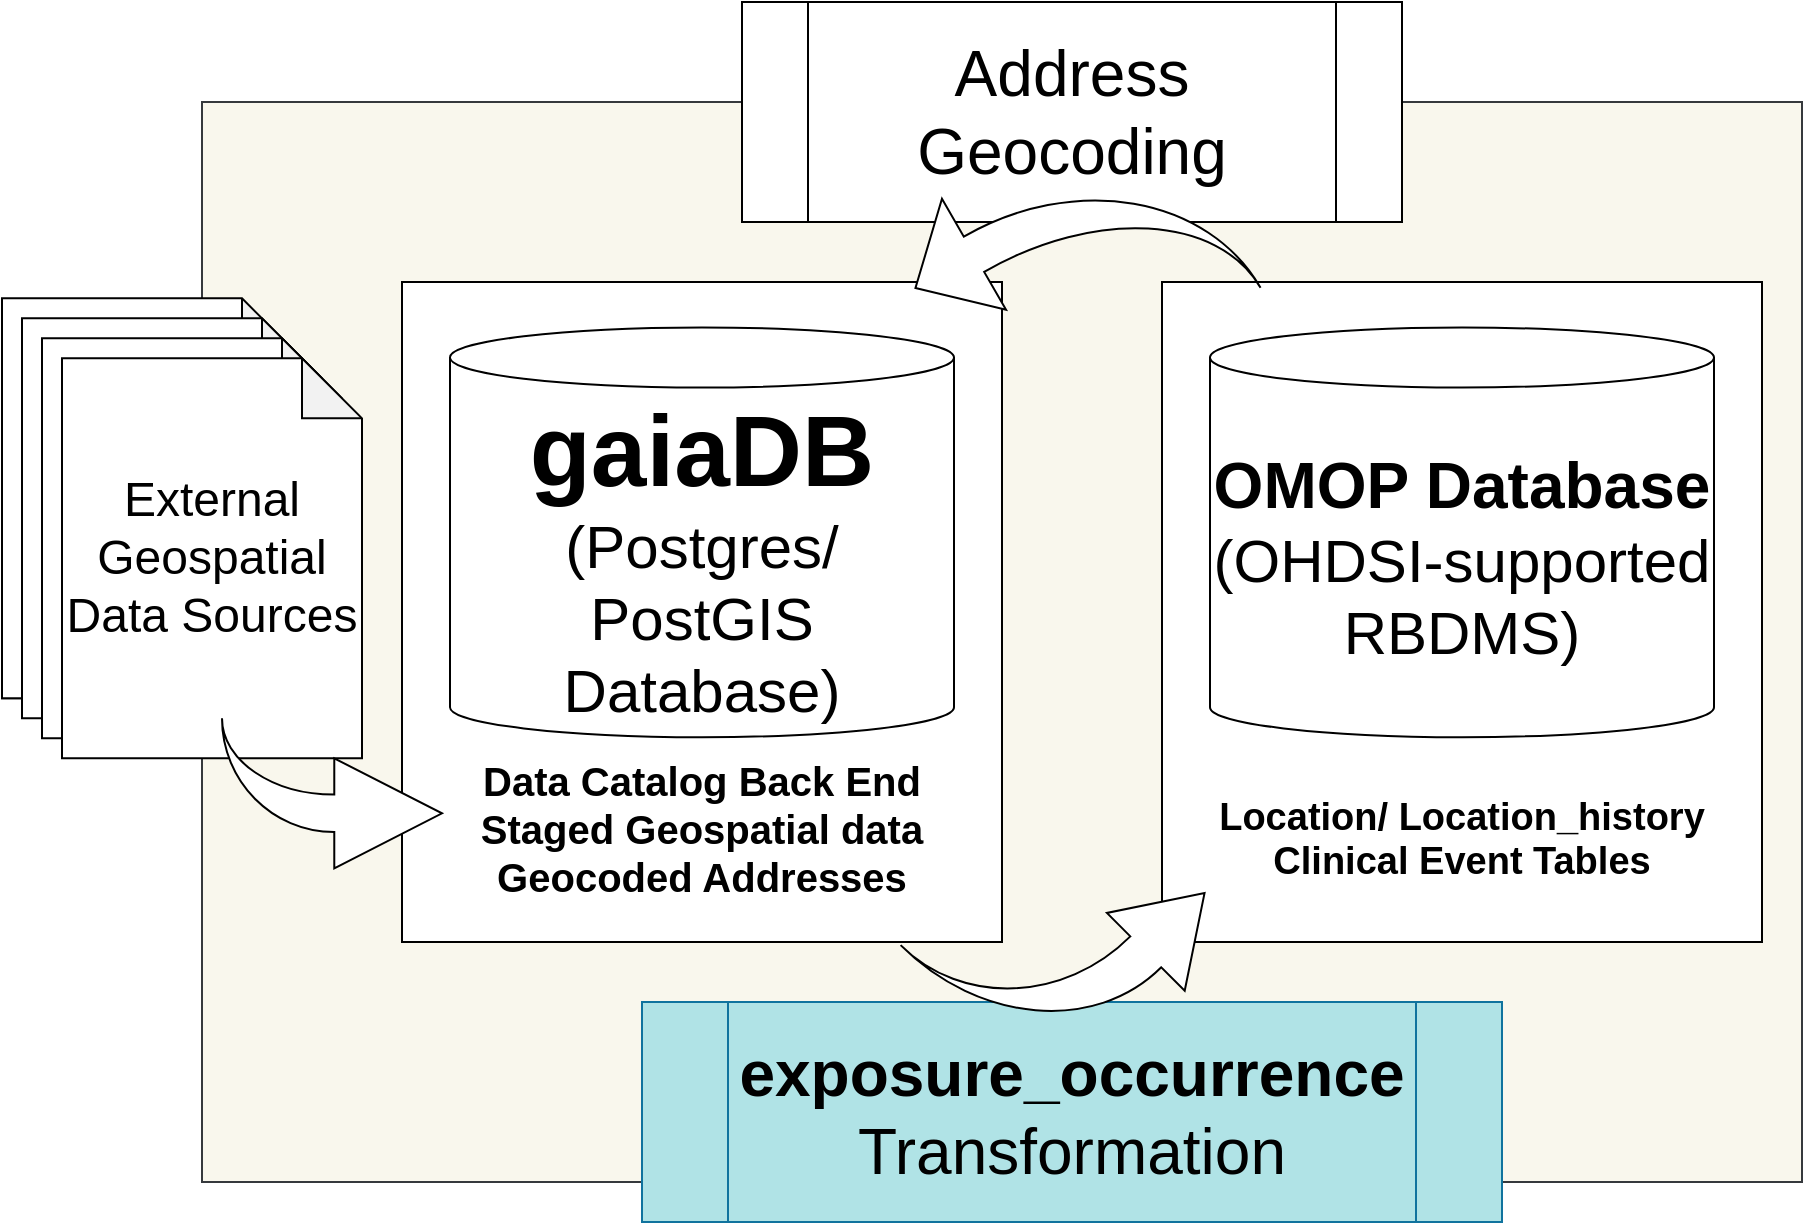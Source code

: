 <mxfile version="20.2.3" type="device"><diagram id="gLVy4hp98B4DtF4FeOcS" name="Page-1"><mxGraphModel dx="3131" dy="1236" grid="1" gridSize="10" guides="1" tooltips="1" connect="1" arrows="1" fold="1" page="1" pageScale="1" pageWidth="1100" pageHeight="850" math="0" shadow="0"><root><mxCell id="0"/><mxCell id="1" parent="0"/><mxCell id="hXZ1iEZXarufaJklGzPN-47" value="" style="rounded=0;whiteSpace=wrap;html=1;fillColor=#f9f7ed;strokeColor=#36393d;" parent="1" vertex="1"><mxGeometry x="90" y="100" width="800" height="540" as="geometry"/></mxCell><mxCell id="hXZ1iEZXarufaJklGzPN-24" value="&lt;font style=&quot;font-size: 32px;&quot;&gt;Address Geocoding&lt;/font&gt;" style="shape=process;whiteSpace=wrap;html=1;backgroundOutline=1;" parent="1" vertex="1"><mxGeometry x="360" y="50" width="330" height="110" as="geometry"/></mxCell><mxCell id="hXZ1iEZXarufaJklGzPN-53" value="" style="group" parent="1" vertex="1" connectable="0"><mxGeometry x="190" y="190" width="300" height="365" as="geometry"/></mxCell><mxCell id="hXZ1iEZXarufaJklGzPN-2" value="&lt;span style=&quot;font-size: 20px;&quot;&gt;&lt;b&gt;&lt;br&gt;&lt;br&gt;&lt;br&gt;&lt;br&gt;&lt;br&gt;&lt;br&gt;&lt;br&gt;&lt;br&gt;&lt;br&gt;&lt;br&gt;Data Catalog Back End&lt;br&gt;Staged Geospatial data&lt;br&gt;Geocoded Addresses&lt;br&gt;&lt;/b&gt;&lt;br&gt;&lt;/span&gt;" style="rounded=0;whiteSpace=wrap;html=1;" parent="hXZ1iEZXarufaJklGzPN-53" vertex="1"><mxGeometry width="300" height="330" as="geometry"/></mxCell><mxCell id="hXZ1iEZXarufaJklGzPN-20" value="&lt;font style=&quot;&quot;&gt;&lt;font style=&quot;font-size: 50px;&quot;&gt;&lt;b&gt;gaiaDB&lt;/b&gt;&lt;/font&gt;&lt;br&gt;&lt;span style=&quot;font-size: 30px;&quot;&gt;(Postgres/&lt;/span&gt;&lt;br&gt;&lt;span style=&quot;font-size: 30px;&quot;&gt;PostGIS Database)&lt;/span&gt;&lt;br&gt;&lt;/font&gt;" style="shape=cylinder3;whiteSpace=wrap;html=1;boundedLbl=1;backgroundOutline=1;size=15;" parent="hXZ1iEZXarufaJklGzPN-53" vertex="1"><mxGeometry x="24" y="22.759" width="252" height="204.828" as="geometry"/></mxCell><mxCell id="gjUbChlHazZ1MT7k-GcP-1" value="" style="shape=note;whiteSpace=wrap;html=1;backgroundOutline=1;darkOpacity=0.05;" vertex="1" parent="1"><mxGeometry x="-10" y="298.17" width="80" height="100" as="geometry"/></mxCell><mxCell id="gjUbChlHazZ1MT7k-GcP-2" value="" style="shape=note;whiteSpace=wrap;html=1;backgroundOutline=1;darkOpacity=0.05;" vertex="1" parent="1"><mxGeometry x="-10" y="198.17" width="150" height="200" as="geometry"/></mxCell><mxCell id="gjUbChlHazZ1MT7k-GcP-6" value="" style="shape=note;whiteSpace=wrap;html=1;backgroundOutline=1;darkOpacity=0.05;" vertex="1" parent="1"><mxGeometry y="208.17" width="150" height="200" as="geometry"/></mxCell><mxCell id="gjUbChlHazZ1MT7k-GcP-7" value="" style="shape=note;whiteSpace=wrap;html=1;backgroundOutline=1;darkOpacity=0.05;" vertex="1" parent="1"><mxGeometry x="10" y="218.17" width="150" height="200" as="geometry"/></mxCell><mxCell id="gjUbChlHazZ1MT7k-GcP-8" value="&lt;font style=&quot;font-size: 24px;&quot;&gt;External Geospatial Data Sources&lt;/font&gt;" style="shape=note;whiteSpace=wrap;html=1;backgroundOutline=1;darkOpacity=0.05;" vertex="1" parent="1"><mxGeometry x="20" y="228.17" width="150" height="200" as="geometry"/></mxCell><mxCell id="gjUbChlHazZ1MT7k-GcP-13" value="&lt;b&gt;exposure_occurrence &lt;/b&gt;Transformation" style="shape=process;whiteSpace=wrap;html=1;backgroundOutline=1;fontSize=32;fillColor=#B0E3E6;strokeColor=#10739e;" vertex="1" parent="1"><mxGeometry x="310" y="550" width="430" height="110" as="geometry"/></mxCell><mxCell id="gjUbChlHazZ1MT7k-GcP-9" value="" style="group" vertex="1" connectable="0" parent="1"><mxGeometry x="570" y="190" width="300" height="386.57" as="geometry"/></mxCell><mxCell id="gjUbChlHazZ1MT7k-GcP-10" value="&lt;span style=&quot;font-size: 19px;&quot;&gt;&lt;b&gt;&lt;br&gt;&lt;br&gt;&lt;br&gt;&lt;br&gt;&lt;br&gt;&lt;br&gt;&lt;br&gt;&lt;br&gt;&lt;br&gt;&lt;br&gt;Location/ Location_history&lt;br&gt;Clinical Event Tables&lt;/b&gt;&lt;br&gt;&lt;/span&gt;" style="rounded=0;whiteSpace=wrap;html=1;" vertex="1" parent="gjUbChlHazZ1MT7k-GcP-9"><mxGeometry width="300" height="330" as="geometry"/></mxCell><mxCell id="gjUbChlHazZ1MT7k-GcP-11" value="&lt;font style=&quot;&quot;&gt;&lt;font size=&quot;1&quot; style=&quot;&quot;&gt;&lt;b style=&quot;font-size: 32px;&quot;&gt;OMOP Database&lt;/b&gt;&lt;/font&gt;&lt;br&gt;&lt;font style=&quot;font-size: 30px;&quot;&gt;(OHDSI-supported RBDMS)&lt;/font&gt;&lt;br&gt;&lt;/font&gt;" style="shape=cylinder3;whiteSpace=wrap;html=1;boundedLbl=1;backgroundOutline=1;size=15;" vertex="1" parent="gjUbChlHazZ1MT7k-GcP-9"><mxGeometry x="24.0" y="22.759" width="252.0" height="204.828" as="geometry"/></mxCell><mxCell id="hXZ1iEZXarufaJklGzPN-29" value="" style="html=1;shadow=0;dashed=0;align=center;verticalAlign=middle;shape=mxgraph.arrows2.jumpInArrow;dy=10.94;dx=41.53;arrowHead=55;rotation=-45;direction=west;flipH=1;" parent="gjUbChlHazZ1MT7k-GcP-9" vertex="1"><mxGeometry x="-107.92" y="270" width="125.85" height="116.57" as="geometry"/></mxCell><mxCell id="hXZ1iEZXarufaJklGzPN-46" value="" style="html=1;shadow=0;dashed=0;align=center;verticalAlign=middle;shape=mxgraph.arrows2.jumpInArrow;dy=9.36;dx=53.86;arrowHead=55;rotation=0;direction=west;flipH=1;" parent="1" vertex="1"><mxGeometry x="100" y="408.17" width="110" height="75" as="geometry"/></mxCell><mxCell id="hXZ1iEZXarufaJklGzPN-23" value="" style="html=1;shadow=0;dashed=0;align=center;verticalAlign=middle;shape=mxgraph.arrows2.jumpInArrow;dy=10.18;dx=33.8;arrowHead=64.07;rotation=-210;direction=west;flipH=1;" parent="1" vertex="1"><mxGeometry x="450.24" y="120" width="149.51" height="118.17" as="geometry"/></mxCell></root></mxGraphModel></diagram></mxfile>